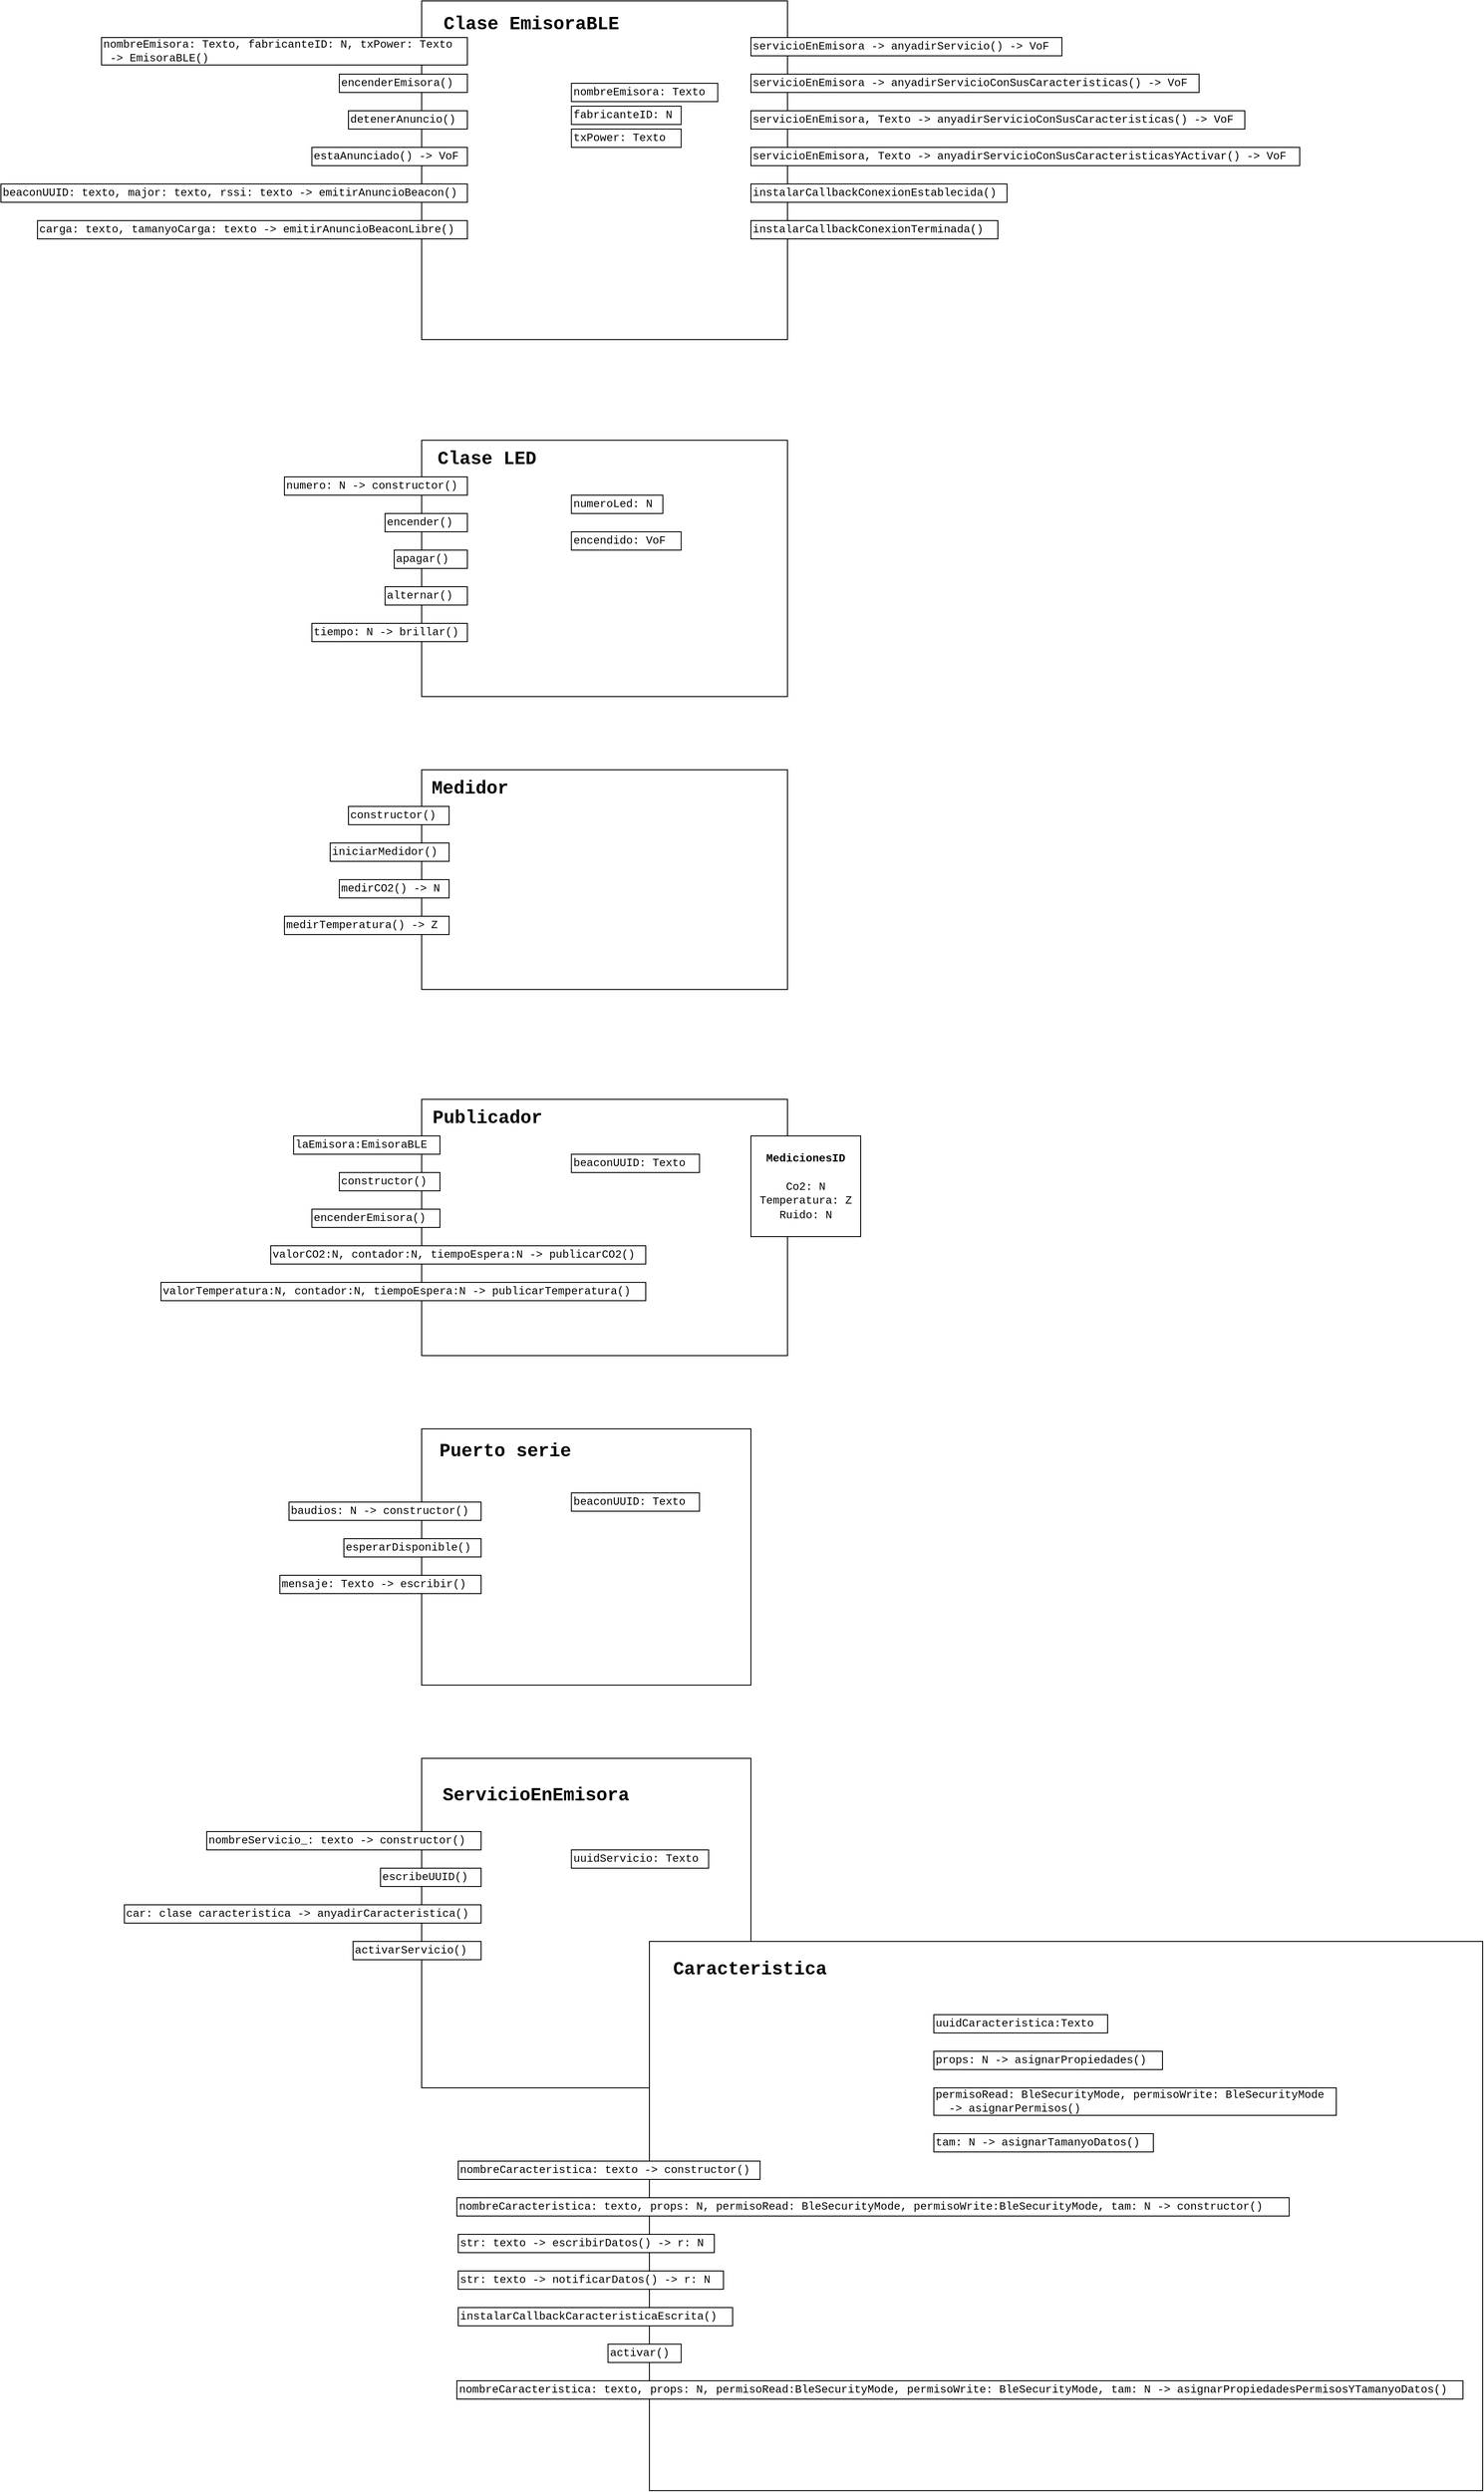 <mxfile version="15.2.7" type="device"><diagram id="M2sVYF8NnD2imguRpU_u" name="Página-1"><mxGraphModel dx="2290" dy="834" grid="1" gridSize="10" guides="1" tooltips="1" connect="1" arrows="1" fold="1" page="1" pageScale="1" pageWidth="827" pageHeight="1169" math="0" shadow="0"><root><mxCell id="0"/><mxCell id="1" parent="0"/><mxCell id="skuPp4ozUx7xPaN9Ld6q-2" value="" style="rounded=0;whiteSpace=wrap;html=1;fontFamily=Courier New;align=left;" parent="1" vertex="1"><mxGeometry x="200" y="160" width="400" height="370" as="geometry"/></mxCell><mxCell id="skuPp4ozUx7xPaN9Ld6q-3" value="&lt;font style=&quot;font-size: 20px&quot;&gt;&lt;b&gt;Clase EmisoraBLE&lt;/b&gt;&lt;/font&gt;" style="text;html=1;strokeColor=none;fillColor=none;align=center;verticalAlign=middle;whiteSpace=wrap;rounded=0;fontFamily=Courier New;" parent="1" vertex="1"><mxGeometry x="210" y="170" width="220" height="30" as="geometry"/></mxCell><mxCell id="skuPp4ozUx7xPaN9Ld6q-4" value="fabricanteID: N" style="rounded=0;whiteSpace=wrap;html=1;autosize=1;align=left;fontFamily=Courier New;" parent="1" vertex="1"><mxGeometry x="363.75" y="275" width="120" height="20" as="geometry"/></mxCell><mxCell id="skuPp4ozUx7xPaN9Ld6q-5" value="txPower: Texto" style="rounded=0;whiteSpace=wrap;html=1;autosize=1;align=left;fontFamily=Courier New;" parent="1" vertex="1"><mxGeometry x="363.75" y="300" width="120" height="20" as="geometry"/></mxCell><mxCell id="skuPp4ozUx7xPaN9Ld6q-6" value="&lt;span&gt;nombreEmisora: Texto,&amp;nbsp;&lt;/span&gt;fabricanteID: N, txPower: Texto&lt;span&gt;&lt;br&gt;&amp;nbsp;-&amp;gt; EmisoraBLE()&lt;/span&gt;" style="rounded=0;whiteSpace=wrap;html=1;autosize=1;align=left;fontFamily=Courier New;" parent="1" vertex="1"><mxGeometry x="-150" y="200" width="400" height="30" as="geometry"/></mxCell><mxCell id="skuPp4ozUx7xPaN9Ld6q-7" value="encenderEmisora()" style="rounded=0;whiteSpace=wrap;html=1;autosize=1;align=left;fontFamily=Courier New;" parent="1" vertex="1"><mxGeometry x="110" y="240" width="140" height="20" as="geometry"/></mxCell><mxCell id="skuPp4ozUx7xPaN9Ld6q-9" value="nombreEmisora: Texto" style="rounded=0;whiteSpace=wrap;html=1;autosize=1;align=left;fontFamily=Courier New;" parent="1" vertex="1"><mxGeometry x="363.75" y="250" width="160" height="20" as="geometry"/></mxCell><mxCell id="skuPp4ozUx7xPaN9Ld6q-10" value="detenerAnuncio()" style="rounded=0;whiteSpace=wrap;html=1;autosize=1;align=left;fontFamily=Courier New;" parent="1" vertex="1"><mxGeometry x="120" y="280" width="130" height="20" as="geometry"/></mxCell><mxCell id="skuPp4ozUx7xPaN9Ld6q-11" value="estaAnunciado() -&amp;gt; VoF" style="rounded=0;whiteSpace=wrap;html=1;autosize=1;align=left;fontFamily=Courier New;" parent="1" vertex="1"><mxGeometry x="80" y="320" width="170" height="20" as="geometry"/></mxCell><mxCell id="skuPp4ozUx7xPaN9Ld6q-12" value="beaconUUID: texto, major: texto, rssi: texto -&amp;gt; emitirAnuncioBeacon()" style="rounded=0;whiteSpace=wrap;html=1;autosize=1;align=left;fontFamily=Courier New;" parent="1" vertex="1"><mxGeometry x="-260" y="360" width="510" height="20" as="geometry"/></mxCell><mxCell id="skuPp4ozUx7xPaN9Ld6q-13" value="carga: texto, tamanyoCarga: texto -&amp;gt; emitirAnuncioBeaconLibre()" style="rounded=0;whiteSpace=wrap;html=1;autosize=1;align=left;fontFamily=Courier New;" parent="1" vertex="1"><mxGeometry x="-220" y="400" width="470" height="20" as="geometry"/></mxCell><mxCell id="skuPp4ozUx7xPaN9Ld6q-14" value="servicioEnEmisora -&amp;gt; anyadirServicio() -&amp;gt; VoF" style="rounded=0;whiteSpace=wrap;html=1;autosize=1;align=left;fontFamily=Courier New;" parent="1" vertex="1"><mxGeometry x="560" y="200" width="340" height="20" as="geometry"/></mxCell><mxCell id="skuPp4ozUx7xPaN9Ld6q-15" value="servicioEnEmisora -&amp;gt; anyadirServicioConSusCaracteristicas() -&amp;gt; VoF" style="rounded=0;whiteSpace=wrap;html=1;autosize=1;align=left;fontFamily=Courier New;" parent="1" vertex="1"><mxGeometry x="560" y="240" width="490" height="20" as="geometry"/></mxCell><mxCell id="skuPp4ozUx7xPaN9Ld6q-16" value="servicioEnEmisora, Texto -&amp;gt; anyadirServicioConSusCaracteristicas() -&amp;gt; VoF" style="rounded=0;whiteSpace=wrap;html=1;autosize=1;align=left;fontFamily=Courier New;" parent="1" vertex="1"><mxGeometry x="560" y="280" width="540" height="20" as="geometry"/></mxCell><mxCell id="skuPp4ozUx7xPaN9Ld6q-17" value="servicioEnEmisora, Texto -&amp;gt;&amp;nbsp;anyadirServicioConSusCaracteristicasYActivar() -&amp;gt; VoF" style="rounded=0;whiteSpace=wrap;html=1;autosize=1;align=left;fontFamily=Courier New;" parent="1" vertex="1"><mxGeometry x="560" y="320" width="600" height="20" as="geometry"/></mxCell><mxCell id="skuPp4ozUx7xPaN9Ld6q-18" value="instalarCallbackConexionEstablecida()" style="rounded=0;whiteSpace=wrap;html=1;autosize=1;align=left;fontFamily=Courier New;" parent="1" vertex="1"><mxGeometry x="560" y="360" width="280" height="20" as="geometry"/></mxCell><mxCell id="skuPp4ozUx7xPaN9Ld6q-19" value="instalarCallbackConexionTerminada()" style="rounded=0;whiteSpace=wrap;html=1;autosize=1;align=left;fontFamily=Courier New;" parent="1" vertex="1"><mxGeometry x="560" y="400" width="270" height="20" as="geometry"/></mxCell><mxCell id="_fWsSBGF4YuRufQUgbQ4-1" value="" style="rounded=0;whiteSpace=wrap;html=1;" parent="1" vertex="1"><mxGeometry x="200" y="640" width="400" height="280" as="geometry"/></mxCell><mxCell id="_fWsSBGF4YuRufQUgbQ4-2" value="&lt;font style=&quot;font-size: 20px&quot; face=&quot;Courier New&quot;&gt;&lt;b&gt;Clase LED&lt;/b&gt;&lt;/font&gt;" style="text;html=1;strokeColor=none;fillColor=none;align=center;verticalAlign=middle;whiteSpace=wrap;rounded=0;" parent="1" vertex="1"><mxGeometry x="210" y="650" width="123" height="20" as="geometry"/></mxCell><mxCell id="_fWsSBGF4YuRufQUgbQ4-3" value="numeroLed: N" style="rounded=0;whiteSpace=wrap;html=1;autosize=1;align=left;fontFamily=Courier New;" parent="1" vertex="1"><mxGeometry x="363.75" y="700" width="100" height="20" as="geometry"/></mxCell><mxCell id="_fWsSBGF4YuRufQUgbQ4-4" value="encendido: VoF" style="rounded=0;whiteSpace=wrap;html=1;autosize=1;align=left;fontFamily=Courier New;" parent="1" vertex="1"><mxGeometry x="363.75" y="740" width="120" height="20" as="geometry"/></mxCell><mxCell id="_fWsSBGF4YuRufQUgbQ4-5" value="numero: N -&amp;gt; constructor()" style="rounded=0;whiteSpace=wrap;html=1;autosize=1;align=left;fontFamily=Courier New;" parent="1" vertex="1"><mxGeometry x="50" y="680" width="200" height="20" as="geometry"/></mxCell><mxCell id="_fWsSBGF4YuRufQUgbQ4-6" value="encender()&amp;nbsp;" style="rounded=0;whiteSpace=wrap;html=1;autosize=1;align=left;fontFamily=Courier New;" parent="1" vertex="1"><mxGeometry x="160" y="720" width="90" height="20" as="geometry"/></mxCell><mxCell id="_fWsSBGF4YuRufQUgbQ4-7" value="apagar()&amp;nbsp;" style="rounded=0;whiteSpace=wrap;html=1;autosize=1;align=left;fontFamily=Courier New;" parent="1" vertex="1"><mxGeometry x="170" y="760" width="80" height="20" as="geometry"/></mxCell><mxCell id="_fWsSBGF4YuRufQUgbQ4-8" value="alternar()" style="rounded=0;whiteSpace=wrap;html=1;autosize=1;align=left;fontFamily=Courier New;" parent="1" vertex="1"><mxGeometry x="160" y="800" width="90" height="20" as="geometry"/></mxCell><mxCell id="_fWsSBGF4YuRufQUgbQ4-9" value="tiempo: N -&amp;gt; brillar()" style="rounded=0;whiteSpace=wrap;html=1;autosize=1;align=left;fontFamily=Courier New;" parent="1" vertex="1"><mxGeometry x="80" y="840" width="170" height="20" as="geometry"/></mxCell><mxCell id="_fWsSBGF4YuRufQUgbQ4-10" value="" style="rounded=0;whiteSpace=wrap;html=1;" parent="1" vertex="1"><mxGeometry x="200" y="1000" width="400" height="240" as="geometry"/></mxCell><mxCell id="_fWsSBGF4YuRufQUgbQ4-11" value="&lt;font style=&quot;font-size: 20px&quot; face=&quot;Courier New&quot;&gt;&lt;b&gt;Medidor&lt;/b&gt;&lt;/font&gt;" style="text;html=1;strokeColor=none;fillColor=none;align=center;verticalAlign=middle;whiteSpace=wrap;rounded=0;" parent="1" vertex="1"><mxGeometry x="220" y="1010" width="66" height="20" as="geometry"/></mxCell><mxCell id="_fWsSBGF4YuRufQUgbQ4-12" value="constructor()" style="rounded=0;whiteSpace=wrap;html=1;autosize=1;align=left;fontFamily=Courier New;" parent="1" vertex="1"><mxGeometry x="120" y="1040" width="110" height="20" as="geometry"/></mxCell><mxCell id="_fWsSBGF4YuRufQUgbQ4-15" value="iniciarMedidor()" style="rounded=0;whiteSpace=wrap;html=1;autosize=1;align=left;fontFamily=Courier New;" parent="1" vertex="1"><mxGeometry x="100" y="1080" width="130" height="20" as="geometry"/></mxCell><mxCell id="_fWsSBGF4YuRufQUgbQ4-16" value="medirCO2() -&amp;gt; N" style="rounded=0;whiteSpace=wrap;html=1;autosize=1;align=left;fontFamily=Courier New;" parent="1" vertex="1"><mxGeometry x="110" y="1120" width="120" height="20" as="geometry"/></mxCell><mxCell id="_fWsSBGF4YuRufQUgbQ4-17" value="medirTemperatura() -&amp;gt; Z" style="rounded=0;whiteSpace=wrap;html=1;autosize=1;align=left;fontFamily=Courier New;" parent="1" vertex="1"><mxGeometry x="50" y="1160" width="180" height="20" as="geometry"/></mxCell><mxCell id="_fWsSBGF4YuRufQUgbQ4-18" value="" style="rounded=0;whiteSpace=wrap;html=1;" parent="1" vertex="1"><mxGeometry x="200" y="1360" width="400" height="280" as="geometry"/></mxCell><mxCell id="_fWsSBGF4YuRufQUgbQ4-19" value="&lt;font style=&quot;font-size: 20px&quot; face=&quot;Courier New&quot;&gt;&lt;b&gt;Publicador&lt;/b&gt;&lt;/font&gt;" style="text;html=1;strokeColor=none;fillColor=none;align=center;verticalAlign=middle;whiteSpace=wrap;rounded=0;" parent="1" vertex="1"><mxGeometry x="238.5" y="1370" width="66" height="20" as="geometry"/></mxCell><mxCell id="aWFJ5nfd0hVSankRPf2X-1" value="beaconUUID: Texto" style="rounded=0;whiteSpace=wrap;html=1;autosize=1;align=left;fontFamily=Courier New;" parent="1" vertex="1"><mxGeometry x="363.75" y="1420" width="140" height="20" as="geometry"/></mxCell><mxCell id="aWFJ5nfd0hVSankRPf2X-2" value="laEmisora:EmisoraBLE" style="rounded=0;whiteSpace=wrap;html=1;autosize=1;align=left;fontFamily=Courier New;" parent="1" vertex="1"><mxGeometry x="60" y="1400" width="160" height="20" as="geometry"/></mxCell><mxCell id="aWFJ5nfd0hVSankRPf2X-3" value="&lt;span&gt;&lt;font face=&quot;Courier New&quot;&gt;&lt;b&gt;MedicionesID&lt;br&gt;&lt;/b&gt;&lt;br&gt;Co2: N&lt;br&gt;Temperatura: Z&lt;br&gt;Ruido: N&lt;/font&gt;&lt;br&gt;&lt;/span&gt;" style="rounded=0;whiteSpace=wrap;html=1;" parent="1" vertex="1"><mxGeometry x="560" y="1400" width="120" height="110" as="geometry"/></mxCell><mxCell id="aWFJ5nfd0hVSankRPf2X-5" value="constructor()" style="rounded=0;whiteSpace=wrap;html=1;autosize=1;align=left;fontFamily=Courier New;" parent="1" vertex="1"><mxGeometry x="110" y="1440" width="110" height="20" as="geometry"/></mxCell><mxCell id="aWFJ5nfd0hVSankRPf2X-6" value="encenderEmisora()&lt;br&gt;" style="rounded=0;whiteSpace=wrap;html=1;autosize=1;align=left;fontFamily=Courier New;" parent="1" vertex="1"><mxGeometry x="80" y="1480" width="140" height="20" as="geometry"/></mxCell><mxCell id="aWFJ5nfd0hVSankRPf2X-7" value="valorCO2:N, contador:N, tiempoEspera:N -&amp;gt; publicarCO2()" style="rounded=0;whiteSpace=wrap;html=1;autosize=1;align=left;fontFamily=Courier New;" parent="1" vertex="1"><mxGeometry x="35" y="1520" width="410" height="20" as="geometry"/></mxCell><mxCell id="aWFJ5nfd0hVSankRPf2X-8" value="valorTemperatura:N, contador:N, tiempoEspera:N -&amp;gt; publicarTemperatura()" style="rounded=0;whiteSpace=wrap;html=1;autosize=1;align=left;fontFamily=Courier New;" parent="1" vertex="1"><mxGeometry x="-85" y="1560" width="530" height="20" as="geometry"/></mxCell><mxCell id="aWFJ5nfd0hVSankRPf2X-9" value="" style="rounded=0;whiteSpace=wrap;html=1;" parent="1" vertex="1"><mxGeometry x="200" y="1720" width="360" height="280" as="geometry"/></mxCell><mxCell id="aWFJ5nfd0hVSankRPf2X-10" value="&lt;font style=&quot;font-size: 20px&quot; face=&quot;Courier New&quot;&gt;&lt;b&gt;Puerto serie&lt;/b&gt;&lt;/font&gt;" style="text;html=1;strokeColor=none;fillColor=none;align=center;verticalAlign=middle;whiteSpace=wrap;rounded=0;" parent="1" vertex="1"><mxGeometry x="215" y="1734" width="153" height="20" as="geometry"/></mxCell><mxCell id="aWFJ5nfd0hVSankRPf2X-11" value="beaconUUID: Texto" style="rounded=0;whiteSpace=wrap;html=1;autosize=1;align=left;fontFamily=Courier New;" parent="1" vertex="1"><mxGeometry x="363.75" y="1790" width="140" height="20" as="geometry"/></mxCell><mxCell id="aWFJ5nfd0hVSankRPf2X-13" value="baudios: N -&amp;gt; constructor()" style="rounded=0;whiteSpace=wrap;html=1;autosize=1;align=left;fontFamily=Courier New;" parent="1" vertex="1"><mxGeometry x="55" y="1800" width="210" height="20" as="geometry"/></mxCell><mxCell id="aWFJ5nfd0hVSankRPf2X-14" value="esperarDisponible()&lt;br&gt;" style="rounded=0;whiteSpace=wrap;html=1;autosize=1;align=left;fontFamily=Courier New;" parent="1" vertex="1"><mxGeometry x="115" y="1840" width="150" height="20" as="geometry"/></mxCell><mxCell id="aWFJ5nfd0hVSankRPf2X-15" value="mensaje: Texto -&amp;gt; escribir()" style="rounded=0;whiteSpace=wrap;html=1;autosize=1;align=left;fontFamily=Courier New;" parent="1" vertex="1"><mxGeometry x="45" y="1880" width="220" height="20" as="geometry"/></mxCell><mxCell id="PPlGf1Rj7ujkulU8q8bD-1" value="" style="rounded=0;whiteSpace=wrap;html=1;" parent="1" vertex="1"><mxGeometry x="200" y="2080" width="360" height="360" as="geometry"/></mxCell><mxCell id="PPlGf1Rj7ujkulU8q8bD-2" value="&lt;font face=&quot;Courier New&quot;&gt;&lt;span style=&quot;font-size: 20px&quot;&gt;&lt;b&gt;ServicioEnEmisora&lt;/b&gt;&lt;/span&gt;&lt;/font&gt;" style="text;html=1;strokeColor=none;fillColor=none;align=center;verticalAlign=middle;whiteSpace=wrap;rounded=0;" parent="1" vertex="1"><mxGeometry x="215" y="2110" width="220" height="20" as="geometry"/></mxCell><mxCell id="PPlGf1Rj7ujkulU8q8bD-3" value="" style="rounded=0;whiteSpace=wrap;html=1;" parent="1" vertex="1"><mxGeometry x="449" y="2280" width="911" height="600" as="geometry"/></mxCell><mxCell id="PPlGf1Rj7ujkulU8q8bD-4" value="&lt;font face=&quot;Courier New&quot;&gt;&lt;span style=&quot;font-size: 20px&quot;&gt;&lt;b&gt;Caracteristica&lt;/b&gt;&lt;/span&gt;&lt;/font&gt;" style="text;html=1;strokeColor=none;fillColor=none;align=center;verticalAlign=middle;whiteSpace=wrap;rounded=0;" parent="1" vertex="1"><mxGeometry x="463.75" y="2300" width="190" height="20" as="geometry"/></mxCell><mxCell id="PPlGf1Rj7ujkulU8q8bD-5" value="uuidCaracteristica:Texto" style="rounded=0;whiteSpace=wrap;html=1;autosize=1;align=left;fontFamily=Courier New;" parent="1" vertex="1"><mxGeometry x="760" y="2360" width="190" height="20" as="geometry"/></mxCell><mxCell id="PPlGf1Rj7ujkulU8q8bD-6" value="nombreCaracteristica: texto -&amp;gt; constructor()" style="rounded=0;whiteSpace=wrap;html=1;autosize=1;align=left;fontFamily=Courier New;" parent="1" vertex="1"><mxGeometry x="240" y="2520" width="330" height="20" as="geometry"/></mxCell><mxCell id="PPlGf1Rj7ujkulU8q8bD-7" value="nombreCaracteristica: texto, props: N, permisoRead: BleSecurityMode, permisoWrite:BleSecurityMode, tam: N -&amp;gt; constructor()" style="rounded=0;whiteSpace=wrap;html=1;autosize=1;align=left;fontFamily=Courier New;" parent="1" vertex="1"><mxGeometry x="238.5" y="2560" width="910" height="20" as="geometry"/></mxCell><mxCell id="PPlGf1Rj7ujkulU8q8bD-8" value="props: N -&amp;gt; asignarPropiedades()" style="rounded=0;whiteSpace=wrap;html=1;autosize=1;align=left;fontFamily=Courier New;" parent="1" vertex="1"><mxGeometry x="760" y="2400" width="250" height="20" as="geometry"/></mxCell><mxCell id="PPlGf1Rj7ujkulU8q8bD-9" value="permisoRead: BleSecurityMode, permisoWrite: BleSecurityMode&lt;br&gt;&amp;nbsp; -&amp;gt; asignarPermisos()" style="rounded=0;whiteSpace=wrap;html=1;autosize=1;align=left;fontFamily=Courier New;" parent="1" vertex="1"><mxGeometry x="760" y="2440" width="440" height="30" as="geometry"/></mxCell><mxCell id="PPlGf1Rj7ujkulU8q8bD-10" value="tam: N -&amp;gt; asignarTamanyoDatos()" style="rounded=0;whiteSpace=wrap;html=1;autosize=1;align=left;fontFamily=Courier New;" parent="1" vertex="1"><mxGeometry x="760" y="2490" width="240" height="20" as="geometry"/></mxCell><mxCell id="PPlGf1Rj7ujkulU8q8bD-11" value="nombreCaracteristica: texto, props: N, permisoRead:BleSecurityMode, permisoWrite: BleSecurityMode, tam: N -&amp;gt; asignarPropiedadesPermisosYTamanyoDatos()" style="rounded=0;whiteSpace=wrap;html=1;autosize=1;align=left;fontFamily=Courier New;" parent="1" vertex="1"><mxGeometry x="238.5" y="2760" width="1100" height="20" as="geometry"/></mxCell><mxCell id="PPlGf1Rj7ujkulU8q8bD-12" value="str: texto -&amp;gt; escribirDatos() -&amp;gt; r: N" style="rounded=0;whiteSpace=wrap;html=1;autosize=1;align=left;fontFamily=Courier New;" parent="1" vertex="1"><mxGeometry x="240" y="2600" width="280" height="20" as="geometry"/></mxCell><mxCell id="PPlGf1Rj7ujkulU8q8bD-13" value="str: texto -&amp;gt; notificarDatos() -&amp;gt; r: N" style="rounded=0;whiteSpace=wrap;html=1;autosize=1;align=left;fontFamily=Courier New;" parent="1" vertex="1"><mxGeometry x="240" y="2640" width="290" height="20" as="geometry"/></mxCell><mxCell id="PPlGf1Rj7ujkulU8q8bD-14" value="instalarCallbackCaracteristicaEscrita()" style="rounded=0;whiteSpace=wrap;html=1;autosize=1;align=left;fontFamily=Courier New;" parent="1" vertex="1"><mxGeometry x="240" y="2680" width="300" height="20" as="geometry"/></mxCell><mxCell id="PPlGf1Rj7ujkulU8q8bD-15" value="activar()" style="rounded=0;whiteSpace=wrap;html=1;autosize=1;align=left;fontFamily=Courier New;" parent="1" vertex="1"><mxGeometry x="403.75" y="2720" width="80" height="20" as="geometry"/></mxCell><mxCell id="PPlGf1Rj7ujkulU8q8bD-16" value="uuidServicio: Texto" style="rounded=0;whiteSpace=wrap;html=1;autosize=1;align=left;fontFamily=Courier New;" parent="1" vertex="1"><mxGeometry x="363.75" y="2180" width="150" height="20" as="geometry"/></mxCell><mxCell id="PPlGf1Rj7ujkulU8q8bD-17" value="nombreServicio_: texto -&amp;gt; constructor()" style="rounded=0;whiteSpace=wrap;html=1;autosize=1;align=left;fontFamily=Courier New;" parent="1" vertex="1"><mxGeometry x="-35" y="2160" width="300" height="20" as="geometry"/></mxCell><mxCell id="PPlGf1Rj7ujkulU8q8bD-18" value="escribeUUID()" style="rounded=0;whiteSpace=wrap;html=1;autosize=1;align=left;fontFamily=Courier New;" parent="1" vertex="1"><mxGeometry x="155" y="2200" width="110" height="20" as="geometry"/></mxCell><mxCell id="PPlGf1Rj7ujkulU8q8bD-19" value="car: clase caracteristica -&amp;gt; anyadirCaracteristica()" style="rounded=0;whiteSpace=wrap;html=1;autosize=1;align=left;fontFamily=Courier New;" parent="1" vertex="1"><mxGeometry x="-125" y="2240" width="390" height="20" as="geometry"/></mxCell><mxCell id="PPlGf1Rj7ujkulU8q8bD-20" value="activarServicio()" style="rounded=0;whiteSpace=wrap;html=1;autosize=1;align=left;fontFamily=Courier New;" parent="1" vertex="1"><mxGeometry x="125" y="2280" width="140" height="20" as="geometry"/></mxCell></root></mxGraphModel></diagram></mxfile>